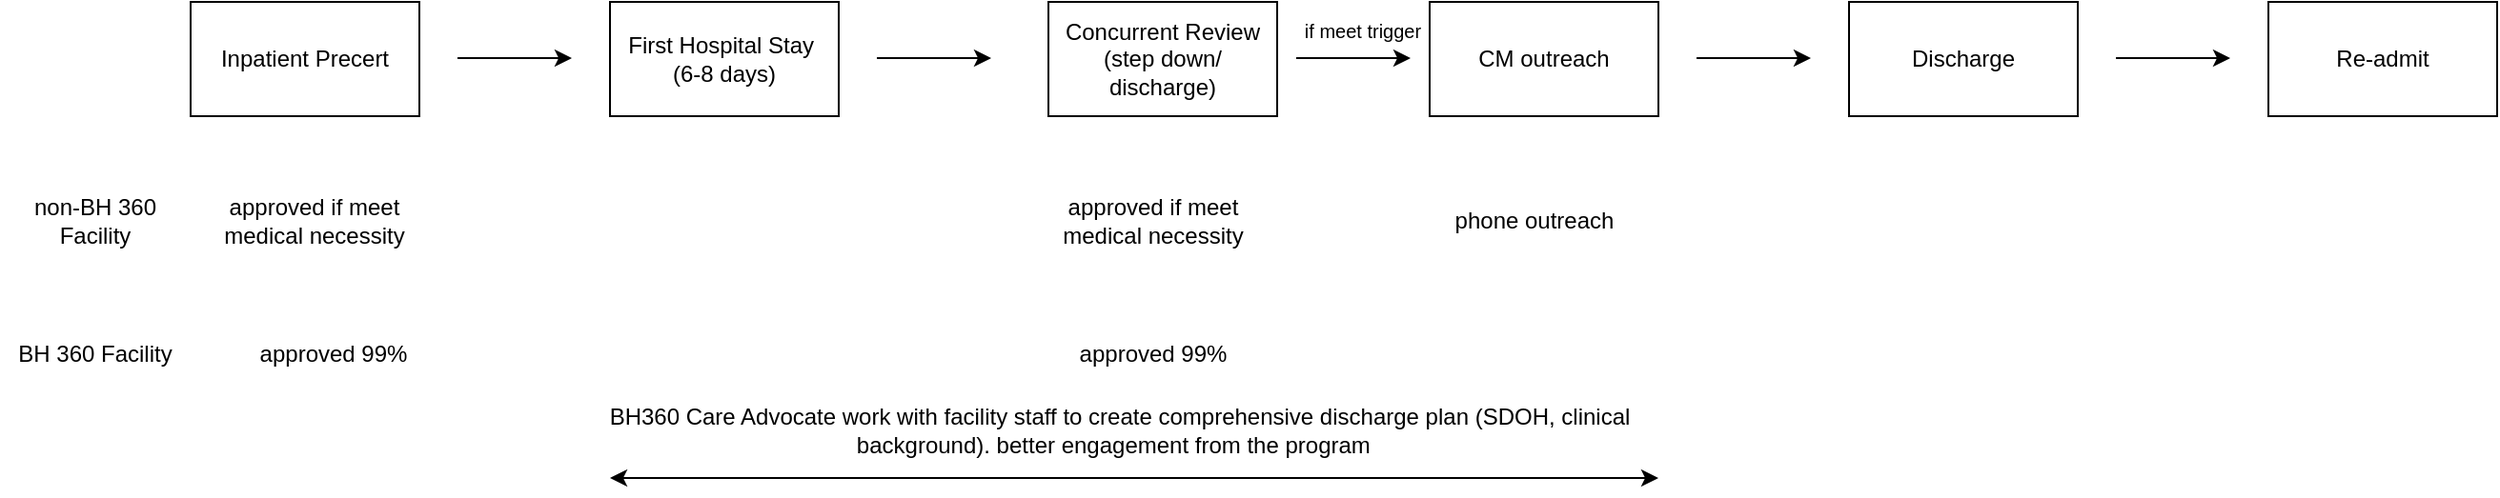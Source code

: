 <mxfile version="23.0.2" type="github">
  <diagram name="Page-1" id="AFwPwmVNp6GbztJ-ZSCu">
    <mxGraphModel dx="1300" dy="591" grid="1" gridSize="10" guides="1" tooltips="1" connect="1" arrows="1" fold="1" page="1" pageScale="1" pageWidth="850" pageHeight="1100" math="0" shadow="0">
      <root>
        <mxCell id="0" />
        <mxCell id="1" parent="0" />
        <mxCell id="t8zbVI6YjiFiVaV7zS0x-1" value="Inpatient Precert" style="rounded=0;whiteSpace=wrap;html=1;" parent="1" vertex="1">
          <mxGeometry x="110" y="120" width="120" height="60" as="geometry" />
        </mxCell>
        <mxCell id="t8zbVI6YjiFiVaV7zS0x-2" value="" style="endArrow=classic;html=1;rounded=0;" parent="1" edge="1">
          <mxGeometry width="50" height="50" relative="1" as="geometry">
            <mxPoint x="250" y="149.5" as="sourcePoint" />
            <mxPoint x="310" y="149.5" as="targetPoint" />
          </mxGeometry>
        </mxCell>
        <mxCell id="t8zbVI6YjiFiVaV7zS0x-3" value="First Hospital Stay&amp;nbsp;&lt;br&gt;(6-8 days)" style="rounded=0;whiteSpace=wrap;html=1;" parent="1" vertex="1">
          <mxGeometry x="330" y="120" width="120" height="60" as="geometry" />
        </mxCell>
        <mxCell id="t8zbVI6YjiFiVaV7zS0x-5" value="" style="endArrow=classic;html=1;rounded=0;" parent="1" edge="1">
          <mxGeometry width="50" height="50" relative="1" as="geometry">
            <mxPoint x="470" y="149.5" as="sourcePoint" />
            <mxPoint x="530" y="149.5" as="targetPoint" />
          </mxGeometry>
        </mxCell>
        <mxCell id="t8zbVI6YjiFiVaV7zS0x-6" value="CM outreach" style="rounded=0;whiteSpace=wrap;html=1;" parent="1" vertex="1">
          <mxGeometry x="760" y="120" width="120" height="60" as="geometry" />
        </mxCell>
        <mxCell id="t8zbVI6YjiFiVaV7zS0x-7" value="" style="endArrow=classic;html=1;rounded=0;" parent="1" edge="1">
          <mxGeometry width="50" height="50" relative="1" as="geometry">
            <mxPoint x="690" y="149.5" as="sourcePoint" />
            <mxPoint x="750" y="149.5" as="targetPoint" />
          </mxGeometry>
        </mxCell>
        <mxCell id="t8zbVI6YjiFiVaV7zS0x-8" value="Concurrent Review&lt;br&gt;(step down/&lt;br&gt;discharge)" style="rounded=0;whiteSpace=wrap;html=1;" parent="1" vertex="1">
          <mxGeometry x="560" y="120" width="120" height="60" as="geometry" />
        </mxCell>
        <mxCell id="t8zbVI6YjiFiVaV7zS0x-9" value="" style="endArrow=classic;html=1;rounded=0;" parent="1" edge="1">
          <mxGeometry width="50" height="50" relative="1" as="geometry">
            <mxPoint x="900" y="149.5" as="sourcePoint" />
            <mxPoint x="960" y="149.5" as="targetPoint" />
          </mxGeometry>
        </mxCell>
        <mxCell id="t8zbVI6YjiFiVaV7zS0x-10" value="Discharge" style="rounded=0;whiteSpace=wrap;html=1;" parent="1" vertex="1">
          <mxGeometry x="980" y="120" width="120" height="60" as="geometry" />
        </mxCell>
        <mxCell id="t8zbVI6YjiFiVaV7zS0x-11" value="" style="endArrow=classic;html=1;rounded=0;" parent="1" edge="1">
          <mxGeometry width="50" height="50" relative="1" as="geometry">
            <mxPoint x="1120" y="149.5" as="sourcePoint" />
            <mxPoint x="1180" y="149.5" as="targetPoint" />
          </mxGeometry>
        </mxCell>
        <mxCell id="t8zbVI6YjiFiVaV7zS0x-12" value="Re-admit" style="rounded=0;whiteSpace=wrap;html=1;" parent="1" vertex="1">
          <mxGeometry x="1200" y="120" width="120" height="60" as="geometry" />
        </mxCell>
        <mxCell id="t8zbVI6YjiFiVaV7zS0x-13" value="non-BH 360 Facility" style="text;html=1;strokeColor=none;fillColor=none;align=center;verticalAlign=middle;whiteSpace=wrap;rounded=0;" parent="1" vertex="1">
          <mxGeometry x="10" y="220" width="100" height="30" as="geometry" />
        </mxCell>
        <mxCell id="t8zbVI6YjiFiVaV7zS0x-14" value="BH360 Care Advocate work with facility staff to create comprehensive discharge plan (SDOH, clinical background). better engagement from the program&amp;nbsp;&amp;nbsp;" style="text;html=1;strokeColor=none;fillColor=none;align=center;verticalAlign=middle;whiteSpace=wrap;rounded=0;" parent="1" vertex="1">
          <mxGeometry x="315" y="330" width="565" height="30" as="geometry" />
        </mxCell>
        <mxCell id="nIXQPioJnCcoIgoCWJyI-1" value="BH 360 Facility" style="text;html=1;strokeColor=none;fillColor=none;align=center;verticalAlign=middle;whiteSpace=wrap;rounded=0;" vertex="1" parent="1">
          <mxGeometry x="10" y="290" width="100" height="30" as="geometry" />
        </mxCell>
        <mxCell id="nIXQPioJnCcoIgoCWJyI-2" value="approved 99%" style="text;html=1;strokeColor=none;fillColor=none;align=center;verticalAlign=middle;whiteSpace=wrap;rounded=0;" vertex="1" parent="1">
          <mxGeometry x="130" y="290" width="110" height="30" as="geometry" />
        </mxCell>
        <mxCell id="nIXQPioJnCcoIgoCWJyI-5" value="approved if meet medical necessity" style="text;html=1;strokeColor=none;fillColor=none;align=center;verticalAlign=middle;whiteSpace=wrap;rounded=0;" vertex="1" parent="1">
          <mxGeometry x="120" y="220" width="110" height="30" as="geometry" />
        </mxCell>
        <mxCell id="nIXQPioJnCcoIgoCWJyI-6" value="approved if meet medical necessity" style="text;html=1;strokeColor=none;fillColor=none;align=center;verticalAlign=middle;whiteSpace=wrap;rounded=0;" vertex="1" parent="1">
          <mxGeometry x="560" y="220" width="110" height="30" as="geometry" />
        </mxCell>
        <mxCell id="nIXQPioJnCcoIgoCWJyI-7" value="approved 99%" style="text;html=1;strokeColor=none;fillColor=none;align=center;verticalAlign=middle;whiteSpace=wrap;rounded=0;" vertex="1" parent="1">
          <mxGeometry x="560" y="290" width="110" height="30" as="geometry" />
        </mxCell>
        <mxCell id="nIXQPioJnCcoIgoCWJyI-8" value="&lt;font style=&quot;font-size: 10px;&quot;&gt;if meet trigger&lt;/font&gt;" style="text;html=1;strokeColor=none;fillColor=none;align=center;verticalAlign=middle;whiteSpace=wrap;rounded=0;" vertex="1" parent="1">
          <mxGeometry x="670" y="120" width="110" height="30" as="geometry" />
        </mxCell>
        <mxCell id="nIXQPioJnCcoIgoCWJyI-9" value="" style="endArrow=classic;startArrow=classic;html=1;rounded=0;" edge="1" parent="1">
          <mxGeometry width="50" height="50" relative="1" as="geometry">
            <mxPoint x="330" y="370" as="sourcePoint" />
            <mxPoint x="880" y="370" as="targetPoint" />
          </mxGeometry>
        </mxCell>
        <mxCell id="nIXQPioJnCcoIgoCWJyI-10" value="phone outreach" style="text;html=1;strokeColor=none;fillColor=none;align=center;verticalAlign=middle;whiteSpace=wrap;rounded=0;" vertex="1" parent="1">
          <mxGeometry x="760" y="220" width="110" height="30" as="geometry" />
        </mxCell>
      </root>
    </mxGraphModel>
  </diagram>
</mxfile>
